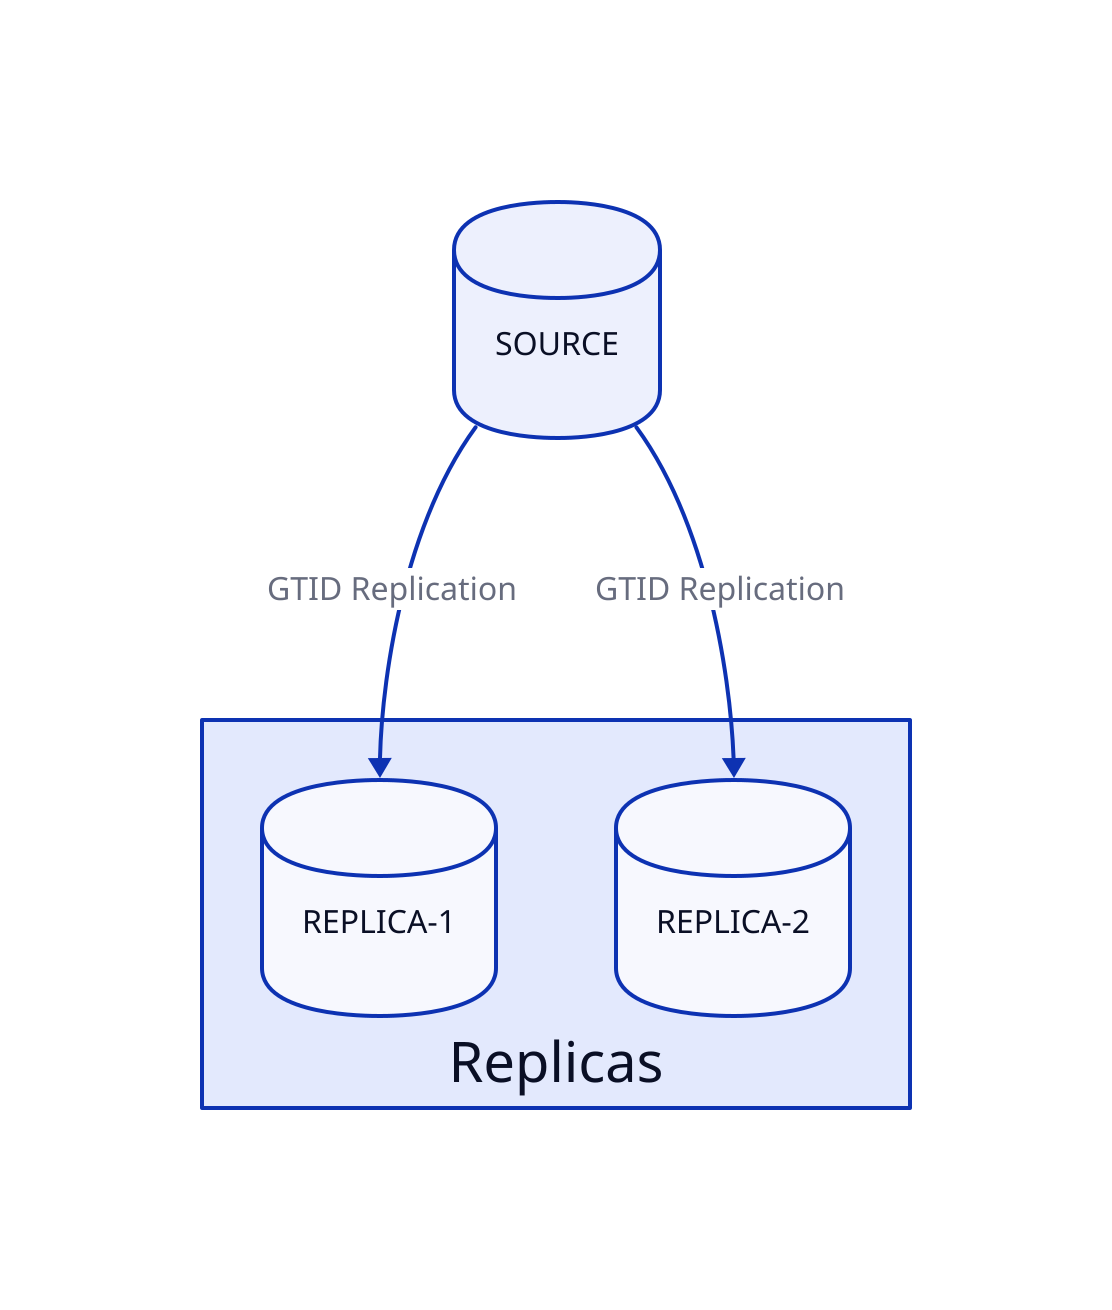 direction: down

source: SOURCE {
  shape: cylinder
}

replicas: Replicas {
  label.near: bottom-center

  replica-1: REPLICA-1 {
    shape: cylinder
  }

  replica-2: REPLICA-2 {
    shape: cylinder
  }
}

source -> replicas.replica-1: "GTID Replication"
source -> replicas.replica-2: "GTID Replication"
